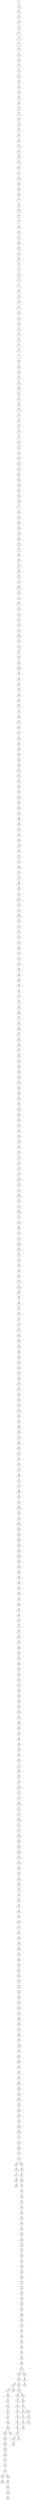 digraph {
	0 [label=0]
	19 [label=19]
	18 [label=18]
	9 [label=9]
	14 [label=14]
	13 [label=13]
	31 [label=31]
	17 [label=17]
	1 [label=1]
	28 [label=28]
	65 [label=65]
	40 [label=40]
	12 [label=12]
	25 [label=25]
	34 [label=34]
	69 [label=69]
	70 [label=70]
	74 [label=74]
	56 [label=56]
	50 [label=50]
	5 [label=5]
	8 [label=8]
	16 [label=16]
	20 [label=20]
	27 [label=27]
	44 [label=44]
	35 [label=35]
	21 [label=21]
	22 [label=22]
	29 [label=29]
	33 [label=33]
	36 [label=36]
	42 [label=42]
	47 [label=47]
	49 [label=49]
	64 [label=64]
	48 [label=48]
	6 [label=6]
	62 [label=62]
	75 [label=75]
	73 [label=73]
	77 [label=77]
	86 [label=86]
	78 [label=78]
	121 [label=121]
	132 [label=132]
	114 [label=114]
	100 [label=100]
	80 [label=80]
	3 [label=3]
	15 [label=15]
	24 [label=24]
	2 [label=2]
	4 [label=4]
	10 [label=10]
	23 [label=23]
	37 [label=37]
	30 [label=30]
	53 [label=53]
	39 [label=39]
	83 [label=83]
	45 [label=45]
	41 [label=41]
	32 [label=32]
	52 [label=52]
	11 [label=11]
	7 [label=7]
	26 [label=26]
	38 [label=38]
	60 [label=60]
	63 [label=63]
	67 [label=67]
	82 [label=82]
	68 [label=68]
	51 [label=51]
	55 [label=55]
	57 [label=57]
	72 [label=72]
	46 [label=46]
	58 [label=58]
	61 [label=61]
	76 [label=76]
	105 [label=105]
	84 [label=84]
	88 [label=88]
	59 [label=59]
	54 [label=54]
	85 [label=85]
	96 [label=96]
	89 [label=89]
	79 [label=79]
	91 [label=91]
	90 [label=90]
	107 [label=107]
	97 [label=97]
	118 [label=118]
	113 [label=113]
	119 [label=119]
	115 [label=115]
	102 [label=102]
	120 [label=120]
	112 [label=112]
	71 [label=71]
	92 [label=92]
	87 [label=87]
	93 [label=93]
	98 [label=98]
	101 [label=101]
	136 [label=136]
	111 [label=111]
	106 [label=106]
	103 [label=103]
	117 [label=117]
	123 [label=123]
	133 [label=133]
	43 [label=43]
	104 [label=104]
	116 [label=116]
	150 [label=150]
	143 [label=143]
	134 [label=134]
	127 [label=127]
	141 [label=141]
	155 [label=155]
	165 [label=165]
	168 [label=168]
	130 [label=130]
	66 [label=66]
	95 [label=95]
	109 [label=109]
	94 [label=94]
	129 [label=129]
	140 [label=140]
	144 [label=144]
	154 [label=154]
	156 [label=156]
	177 [label=177]
	169 [label=169]
	202 [label=202]
	146 [label=146]
	166 [label=166]
	205 [label=205]
	186 [label=186]
	217 [label=217]
	212 [label=212]
	223 [label=223]
	222 [label=222]
	170 [label=170]
	147 [label=147]
	135 [label=135]
	160 [label=160]
	110 [label=110]
	108 [label=108]
	125 [label=125]
	137 [label=137]
	138 [label=138]
	145 [label=145]
	148 [label=148]
	159 [label=159]
	161 [label=161]
	183 [label=183]
	188 [label=188]
	157 [label=157]
	81 [label=81]
	99 [label=99]
	192 [label=192]
	206 [label=206]
	211 [label=211]
	184 [label=184]
	182 [label=182]
	124 [label=124]
	122 [label=122]
	153 [label=153]
	131 [label=131]
	163 [label=163]
	162 [label=162]
	142 [label=142]
	149 [label=149]
	151 [label=151]
	178 [label=178]
	185 [label=185]
	189 [label=189]
	190 [label=190]
	198 [label=198]
	201 [label=201]
	173 [label=173]
	171 [label=171]
	179 [label=179]
	208 [label=208]
	181 [label=181]
	193 [label=193]
	199 [label=199]
	220 [label=220]
	221 [label=221]
	194 [label=194]
	167 [label=167]
	158 [label=158]
	152 [label=152]
	139 [label=139]
	128 [label=128]
	126 [label=126]
	176 [label=176]
	180 [label=180]
	164 [label=164]
	172 [label=172]
	174 [label=174]
	204 [label=204]
	214 [label=214]
	191 [label=191]
	196 [label=196]
	218 [label=218]
	249 [label=249]
	258 [label=258]
	250 [label=250]
	207 [label=207]
	275 [label=275]
	230 [label=230]
	219 [label=219]
	232 [label=232]
	239 [label=239]
	265 [label=265]
	228 [label=228]
	240 [label=240]
	254 [label=254]
	259 [label=259]
	260 [label=260]
	270 [label=270]
	283 [label=283]
	267 [label=267]
	235 [label=235]
	253 [label=253]
	195 [label=195]
	187 [label=187]
	175 [label=175]
	197 [label=197]
	203 [label=203]
	200 [label=200]
	209 [label=209]
	213 [label=213]
	224 [label=224]
	237 [label=237]
	238 [label=238]
	266 [label=266]
	210 [label=210]
	216 [label=216]
	234 [label=234]
	215 [label=215]
	225 [label=225]
	226 [label=226]
	231 [label=231]
	244 [label=244]
	242 [label=242]
	268 [label=268]
	296 [label=296]
	300 [label=300]
	227 [label=227]
	229 [label=229]
	277 [label=277]
	307 [label=307]
	353 [label=353]
	236 [label=236]
	241 [label=241]
	255 [label=255]
	248 [label=248]
	243 [label=243]
	246 [label=246]
	247 [label=247]
	252 [label=252]
	257 [label=257]
	263 [label=263]
	272 [label=272]
	251 [label=251]
	256 [label=256]
	271 [label=271]
	286 [label=286]
	274 [label=274]
	264 [label=264]
	284 [label=284]
	282 [label=282]
	233 [label=233]
	245 [label=245]
	262 [label=262]
	305 [label=305]
	337 [label=337]
	309 [label=309]
	306 [label=306]
	289 [label=289]
	298 [label=298]
	280 [label=280]
	287 [label=287]
	308 [label=308]
	315 [label=315]
	338 [label=338]
	339 [label=339]
	340 [label=340]
	328 [label=328]
	278 [label=278]
	281 [label=281]
	299 [label=299]
	292 [label=292]
	285 [label=285]
	415 [label=415]
	311 [label=311]
	310 [label=310]
	335 [label=335]
	359 [label=359]
	396 [label=396]
	361 [label=361]
	316 [label=316]
	288 [label=288]
	293 [label=293]
	291 [label=291]
	279 [label=279]
	317 [label=317]
	345 [label=345]
	320 [label=320]
	303 [label=303]
	318 [label=318]
	273 [label=273]
	261 [label=261]
	269 [label=269]
	366 [label=366]
	314 [label=314]
	290 [label=290]
	294 [label=294]
	295 [label=295]
	297 [label=297]
	302 [label=302]
	312 [label=312]
	276 [label=276]
	325 [label=325]
	330 [label=330]
	319 [label=319]
	323 [label=323]
	331 [label=331]
	334 [label=334]
	344 [label=344]
	351 [label=351]
	369 [label=369]
	321 [label=321]
	327 [label=327]
	343 [label=343]
	350 [label=350]
	389 [label=389]
	329 [label=329]
	347 [label=347]
	370 [label=370]
	348 [label=348]
	322 [label=322]
	326 [label=326]
	332 [label=332]
	313 [label=313]
	301 [label=301]
	324 [label=324]
	304 [label=304]
	356 [label=356]
	333 [label=333]
	346 [label=346]
	354 [label=354]
	341 [label=341]
	364 [label=364]
	376 [label=376]
	383 [label=383]
	374 [label=374]
	358 [label=358]
	367 [label=367]
	401 [label=401]
	465 [label=465]
	424 [label=424]
	393 [label=393]
	405 [label=405]
	416 [label=416]
	394 [label=394]
	342 [label=342]
	357 [label=357]
	363 [label=363]
	362 [label=362]
	377 [label=377]
	395 [label=395]
	371 [label=371]
	380 [label=380]
	382 [label=382]
	390 [label=390]
	399 [label=399]
	392 [label=392]
	360 [label=360]
	379 [label=379]
	381 [label=381]
	398 [label=398]
	402 [label=402]
	423 [label=423]
	403 [label=403]
	406 [label=406]
	336 [label=336]
	352 [label=352]
	386 [label=386]
	425 [label=425]
	417 [label=417]
	419 [label=419]
	443 [label=443]
	420 [label=420]
	452 [label=452]
	444 [label=444]
	450 [label=450]
	477 [label=477]
	480 [label=480]
	499 [label=499]
	461 [label=461]
	409 [label=409]
	407 [label=407]
	410 [label=410]
	411 [label=411]
	384 [label=384]
	435 [label=435]
	413 [label=413]
	421 [label=421]
	434 [label=434]
	404 [label=404]
	388 [label=388]
	397 [label=397]
	400 [label=400]
	408 [label=408]
	414 [label=414]
	412 [label=412]
	432 [label=432]
	446 [label=446]
	454 [label=454]
	349 [label=349]
	368 [label=368]
	355 [label=355]
	365 [label=365]
	375 [label=375]
	372 [label=372]
	373 [label=373]
	387 [label=387]
	385 [label=385]
	378 [label=378]
	431 [label=431]
	430 [label=430]
	391 [label=391]
	438 [label=438]
	422 [label=422]
	453 [label=453]
	459 [label=459]
	469 [label=469]
	483 [label=483]
	464 [label=464]
	433 [label=433]
	445 [label=445]
	456 [label=456]
	436 [label=436]
	437 [label=437]
	426 [label=426]
	427 [label=427]
	442 [label=442]
	449 [label=449]
	460 [label=460]
	451 [label=451]
	458 [label=458]
	479 [label=479]
	471 [label=471]
	468 [label=468]
	474 [label=474]
	463 [label=463]
	457 [label=457]
	428 [label=428]
	482 [label=482]
	466 [label=466]
	439 [label=439]
	486 [label=486]
	490 [label=490]
	493 [label=493]
	462 [label=462]
	485 [label=485]
	489 [label=489]
	455 [label=455]
	440 [label=440]
	473 [label=473]
	481 [label=481]
	418 [label=418]
	429 [label=429]
	495 [label=495]
	497 [label=497]
	487 [label=487]
	476 [label=476]
	475 [label=475]
	491 [label=491]
	467 [label=467]
	496 [label=496]
	472 [label=472]
	441 [label=441]
	447 [label=447]
	448 [label=448]
	488 [label=488]
	494 [label=494]
	484 [label=484]
	492 [label=492]
	470 [label=470]
	478 [label=478]
	498 [label=498]
	0 -> 19
	19 -> 18
	18 -> 9
	9 -> 14
	14 -> 13
	13 -> 31
	31 -> 17
	17 -> 1
	1 -> 28
	28 -> 65
	65 -> 40
	40 -> 12
	12 -> 25
	25 -> 34
	34 -> 69
	69 -> 70
	70 -> 74
	74 -> 56
	56 -> 50
	50 -> 5
	5 -> 8
	8 -> 16
	16 -> 20
	20 -> 27
	27 -> 44
	44 -> 35
	35 -> 21
	21 -> 22
	22 -> 29
	29 -> 33
	33 -> 36
	36 -> 42
	42 -> 47
	47 -> 49
	49 -> 64
	64 -> 48
	48 -> 6
	6 -> 62
	62 -> 75
	75 -> 73
	73 -> 77
	77 -> 86
	86 -> 78
	78 -> 121
	121 -> 132
	132 -> 114
	114 -> 100
	100 -> 80
	80 -> 3
	3 -> 15
	15 -> 24
	24 -> 2
	2 -> 4
	4 -> 10
	10 -> 23
	23 -> 37
	37 -> 30
	30 -> 53
	53 -> 39
	39 -> 83
	83 -> 45
	45 -> 41
	41 -> 32
	32 -> 52
	52 -> 11
	11 -> 7
	7 -> 26
	26 -> 38
	38 -> 60
	60 -> 63
	63 -> 67
	67 -> 82
	82 -> 68
	68 -> 51
	51 -> 55
	55 -> 57
	57 -> 72
	72 -> 46
	46 -> 58
	58 -> 61
	61 -> 76
	76 -> 105
	105 -> 84
	84 -> 88
	88 -> 59
	59 -> 54
	54 -> 85
	85 -> 96
	96 -> 89
	89 -> 79
	79 -> 91
	91 -> 90
	90 -> 107
	107 -> 97
	97 -> 118
	118 -> 113
	113 -> 119
	119 -> 115
	115 -> 102
	102 -> 120
	120 -> 112
	112 -> 71
	71 -> 92
	92 -> 87
	87 -> 93
	93 -> 98
	98 -> 101
	101 -> 136
	136 -> 111
	111 -> 106
	106 -> 103
	103 -> 117
	117 -> 123
	123 -> 133
	133 -> 43
	43 -> 104
	104 -> 116
	116 -> 150
	150 -> 143
	143 -> 134
	134 -> 127
	127 -> 141
	141 -> 155
	155 -> 165
	165 -> 168
	168 -> 130
	130 -> 66
	66 -> 95
	95 -> 109
	109 -> 94
	94 -> 129
	129 -> 140
	140 -> 144
	144 -> 154
	154 -> 156
	156 -> 177
	177 -> 169
	169 -> 202
	202 -> 146
	146 -> 166
	166 -> 205
	205 -> 186
	186 -> 217
	217 -> 212
	212 -> 223
	223 -> 222
	222 -> 170
	170 -> 147
	147 -> 135
	135 -> 160
	160 -> 110
	110 -> 108
	108 -> 125
	125 -> 137
	137 -> 138
	138 -> 145
	145 -> 148
	148 -> 159
	159 -> 161
	161 -> 183
	183 -> 188
	188 -> 157
	157 -> 81
	81 -> 99
	99 -> 192
	192 -> 206
	206 -> 211
	211 -> 184
	184 -> 182
	182 -> 124
	124 -> 122
	122 -> 153
	153 -> 131
	131 -> 163
	163 -> 162
	162 -> 142
	142 -> 149
	149 -> 151
	151 -> 178
	178 -> 185
	185 -> 189
	189 -> 190
	190 -> 198
	198 -> 201
	201 -> 173
	173 -> 171
	171 -> 179
	179 -> 208
	208 -> 181
	181 -> 193
	193 -> 199
	199 -> 220
	220 -> 221
	221 -> 194
	194 -> 167
	167 -> 158
	158 -> 152
	152 -> 139
	139 -> 128
	128 -> 126
	126 -> 176
	176 -> 180
	180 -> 164
	164 -> 172
	172 -> 174
	174 -> 204
	204 -> 214
	214 -> 191
	191 -> 196
	196 -> 218
	218 -> 249
	249 -> 258
	258 -> 250
	250 -> 207
	207 -> 275
	275 -> 230
	230 -> 219
	219 -> 232
	232 -> 239
	239 -> 265
	265 -> 228
	228 -> 240
	240 -> 254
	254 -> 259
	259 -> 260
	260 -> 270
	270 -> 283
	283 -> 267
	267 -> 235
	235 -> 253
	253 -> 195
	195 -> 187
	187 -> 175
	175 -> 197
	197 -> 203
	203 -> 200
	200 -> 209
	209 -> 213
	213 -> 224
	224 -> 237
	237 -> 238
	238 -> 266
	266 -> 210
	210 -> 216
	216 -> 234
	234 -> 215
	215 -> 225
	225 -> 226
	226 -> 231
	231 -> 244
	244 -> 242
	242 -> 268
	268 -> 296
	296 -> 300
	300 -> 227
	227 -> 229
	229 -> 277
	277 -> 307
	307 -> 353
	353 -> 236
	236 -> 241
	241 -> 255
	255 -> 248
	248 -> 243
	243 -> 246
	246 -> 247
	247 -> 252
	252 -> 257
	257 -> 263
	263 -> 272
	272 -> 251
	251 -> 256
	256 -> 271
	271 -> 286
	286 -> 274
	274 -> 264
	264 -> 284
	284 -> 282
	282 -> 233
	233 -> 245
	245 -> 262
	262 -> 305
	305 -> 337
	337 -> 309
	309 -> 306
	306 -> 289
	289 -> 298
	298 -> 280
	280 -> 287
	287 -> 308
	308 -> 315
	315 -> 338
	338 -> 339
	339 -> 340
	340 -> 328
	328 -> 278
	278 -> 281
	281 -> 299
	299 -> 292
	292 -> 285
	285 -> 415
	415 -> 311
	311 -> 310
	310 -> 335
	335 -> 359
	359 -> 396
	396 -> 361
	361 -> 316
	316 -> 288
	288 -> 293
	293 -> 291
	291 -> 279
	279 -> 317
	317 -> 345
	345 -> 320
	320 -> 303
	303 -> 318
	318 -> 273
	273 -> 261
	261 -> 269
	269 -> 366
	366 -> 314
	314 -> 290
	290 -> 294
	294 -> 295
	295 -> 297
	297 -> 302
	302 -> 312
	312 -> 276
	276 -> 325
	325 -> 330
	330 -> 319
	319 -> 323
	323 -> 331
	331 -> 334
	334 -> 344
	344 -> 351
	351 -> 369
	369 -> 321
	321 -> 327
	327 -> 343
	343 -> 350
	350 -> 389
	389 -> 329
	329 -> 347
	347 -> 370
	370 -> 348
	348 -> 322
	322 -> 326
	326 -> 332
	332 -> 313
	313 -> 301
	301 -> 324
	324 -> 304
	304 -> 356
	356 -> 333
	333 -> 346
	346 -> 354
	354 -> 341
	341 -> 364
	364 -> 376
	376 -> 383
	383 -> 374
	374 -> 358
	358 -> 367
	367 -> 401
	401 -> 465
	465 -> 424
	424 -> 393
	393 -> 405
	405 -> 416
	416 -> 394
	394 -> 342
	342 -> 357
	357 -> 363
	363 -> 362
	362 -> 377
	377 -> 395
	395 -> 371
	371 -> 380
	380 -> 382
	382 -> 390
	390 -> 399
	399 -> 392
	392 -> 360
	360 -> 379
	379 -> 381
	381 -> 398
	398 -> 402
	402 -> 423
	423 -> 403
	403 -> 406
	406 -> 336
	336 -> 352
	352 -> 386
	386 -> 425
	425 -> 417
	417 -> 419
	419 -> 443
	443 -> 420
	420 -> 452
	452 -> 444
	444 -> 450
	450 -> 477
	477 -> 480
	480 -> 499
	452 -> 461
	461 -> 409
	409 -> 407
	407 -> 410
	410 -> 411
	411 -> 384
	384 -> 435
	435 -> 413
	413 -> 421
	421 -> 434
	434 -> 404
	404 -> 388
	388 -> 397
	397 -> 400
	400 -> 408
	408 -> 414
	414 -> 412
	412 -> 432
	432 -> 446
	446 -> 454
	454 -> 349
	349 -> 368
	368 -> 355
	355 -> 365
	365 -> 375
	375 -> 372
	372 -> 373
	373 -> 387
	387 -> 385
	385 -> 378
	378 -> 431
	431 -> 430
	430 -> 391
	391 -> 438
	438 -> 422
	422 -> 453
	453 -> 459
	459 -> 469
	469 -> 483
	483 -> 464
	464 -> 433
	433 -> 445
	445 -> 456
	456 -> 436
	436 -> 437
	437 -> 426
	426 -> 427
	427 -> 442
	442 -> 449
	449 -> 460
	460 -> 451
	451 -> 458
	458 -> 479
	479 -> 471
	471 -> 468
	468 -> 474
	474 -> 463
	463 -> 457
	457 -> 428
	428 -> 482
	457 -> 466
	466 -> 439
	439 -> 486
	486 -> 490
	490 -> 493
	460 -> 462
	445 -> 485
	433 -> 489
	489 -> 455
	455 -> 440
	440 -> 473
	473 -> 481
	481 -> 418
	418 -> 429
	429 -> 495
	495 -> 497
	497 -> 487
	487 -> 476
	476 -> 475
	487 -> 491
	455 -> 467
	467 -> 496
	496 -> 472
	472 -> 441
	441 -> 447
	447 -> 448
	448 -> 488
	472 -> 494
	494 -> 484
	484 -> 492
	483 -> 470
	470 -> 478
	478 -> 498
}
